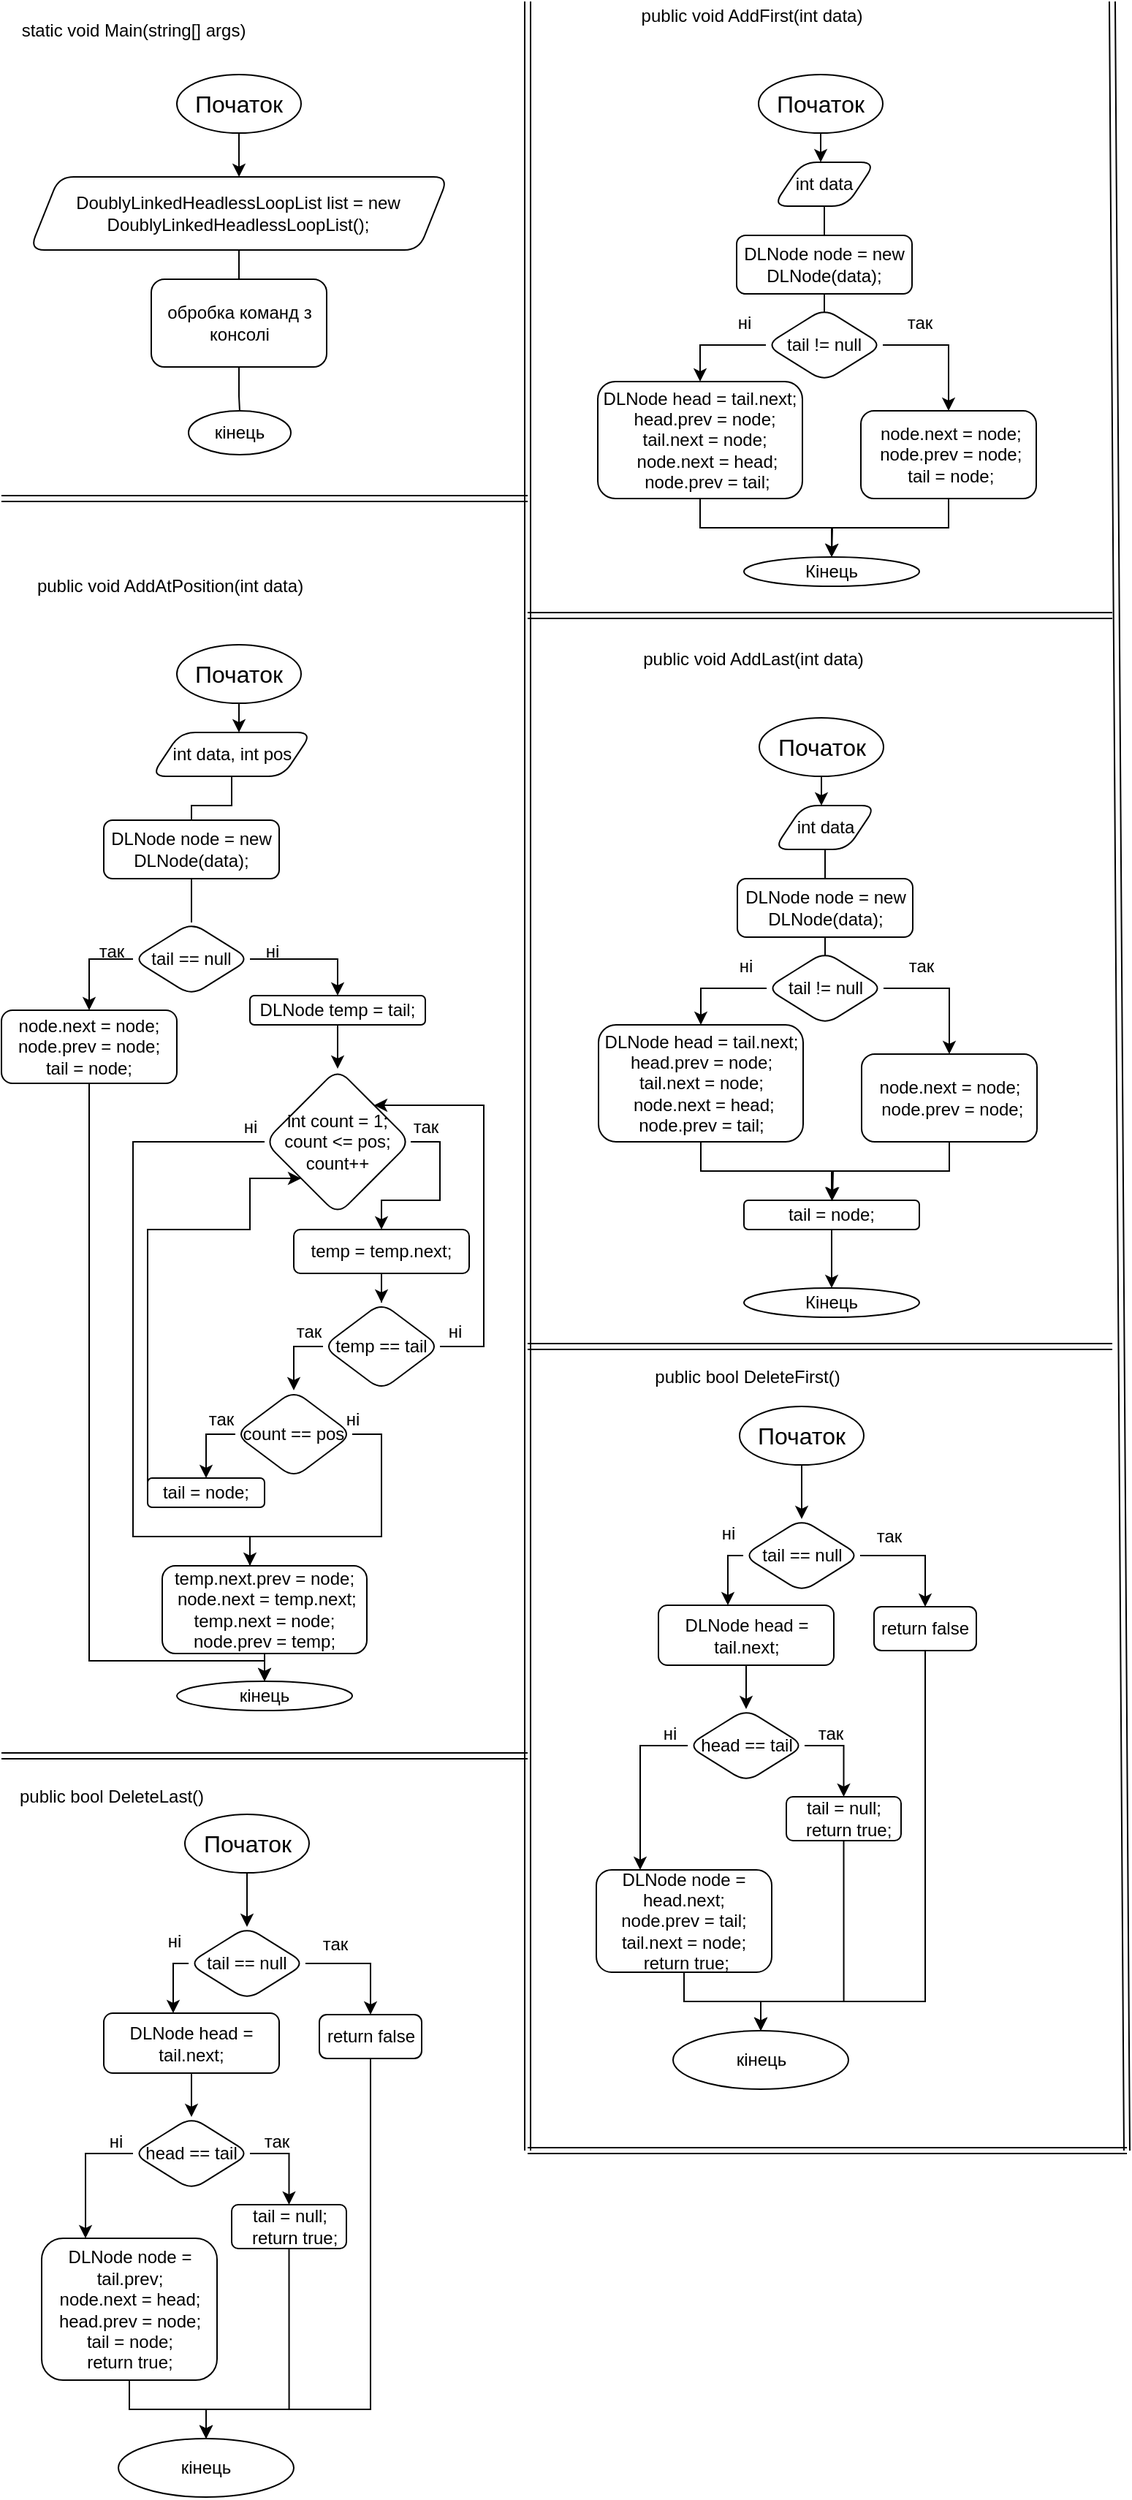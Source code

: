 <mxfile version="15.9.6" type="github">
  <diagram id="cAZcsh5Gasm24qDNnj0R" name="Page-1">
    <mxGraphModel dx="440" dy="569" grid="1" gridSize="10" guides="1" tooltips="1" connect="1" arrows="1" fold="1" page="1" pageScale="1" pageWidth="827" pageHeight="1169" math="0" shadow="0">
      <root>
        <mxCell id="0" />
        <mxCell id="1" parent="0" />
        <mxCell id="zkvn1Yk3bQo1fb0iyatj-9" style="edgeStyle=orthogonalEdgeStyle;rounded=0;orthogonalLoop=1;jettySize=auto;html=1;exitX=0.5;exitY=1;exitDx=0;exitDy=0;" edge="1" parent="1" source="zkvn1Yk3bQo1fb0iyatj-2" target="zkvn1Yk3bQo1fb0iyatj-10">
          <mxGeometry relative="1" as="geometry">
            <mxPoint x="130" y="120" as="targetPoint" />
          </mxGeometry>
        </mxCell>
        <mxCell id="zkvn1Yk3bQo1fb0iyatj-2" value="Початок" style="ellipse;whiteSpace=wrap;html=1;fontSize=16;strokeWidth=1;" vertex="1" parent="1">
          <mxGeometry x="120.0" y="50.0" width="85" height="40" as="geometry" />
        </mxCell>
        <mxCell id="zkvn1Yk3bQo1fb0iyatj-8" value="static void Main(string[] args)" style="text;html=1;align=center;verticalAlign=middle;resizable=0;points=[];autosize=1;strokeColor=none;fillColor=none;" vertex="1" parent="1">
          <mxGeometry x="5" y="10" width="170" height="20" as="geometry" />
        </mxCell>
        <mxCell id="zkvn1Yk3bQo1fb0iyatj-16" style="edgeStyle=orthogonalEdgeStyle;rounded=0;orthogonalLoop=1;jettySize=auto;html=1;exitX=0.5;exitY=1;exitDx=0;exitDy=0;entryX=0.5;entryY=0;entryDx=0;entryDy=0;endArrow=none;endFill=0;" edge="1" parent="1" source="zkvn1Yk3bQo1fb0iyatj-10" target="zkvn1Yk3bQo1fb0iyatj-12">
          <mxGeometry relative="1" as="geometry" />
        </mxCell>
        <mxCell id="zkvn1Yk3bQo1fb0iyatj-10" value="DoublyLinkedHeadlessLoopList list = new DoublyLinkedHeadlessLoopList();" style="shape=parallelogram;perimeter=parallelogramPerimeter;whiteSpace=wrap;html=1;fixedSize=1;rounded=1;" vertex="1" parent="1">
          <mxGeometry x="19.38" y="120" width="286.25" height="50" as="geometry" />
        </mxCell>
        <mxCell id="zkvn1Yk3bQo1fb0iyatj-17" style="edgeStyle=orthogonalEdgeStyle;rounded=0;orthogonalLoop=1;jettySize=auto;html=1;exitX=0.5;exitY=1;exitDx=0;exitDy=0;endArrow=none;endFill=0;" edge="1" parent="1" source="zkvn1Yk3bQo1fb0iyatj-12" target="zkvn1Yk3bQo1fb0iyatj-18">
          <mxGeometry relative="1" as="geometry">
            <mxPoint x="163" y="280" as="targetPoint" />
          </mxGeometry>
        </mxCell>
        <mxCell id="zkvn1Yk3bQo1fb0iyatj-12" value="обробка команд з консолі" style="rounded=1;whiteSpace=wrap;html=1;" vertex="1" parent="1">
          <mxGeometry x="102.5" y="190" width="120" height="60" as="geometry" />
        </mxCell>
        <mxCell id="zkvn1Yk3bQo1fb0iyatj-18" value="кінець" style="ellipse;whiteSpace=wrap;html=1;rounded=1;" vertex="1" parent="1">
          <mxGeometry x="128" y="280" width="70" height="30" as="geometry" />
        </mxCell>
        <mxCell id="zkvn1Yk3bQo1fb0iyatj-19" value="public void AddFirst(int data)" style="text;html=1;align=center;verticalAlign=middle;resizable=0;points=[];autosize=1;strokeColor=none;fillColor=none;" vertex="1" parent="1">
          <mxGeometry x="428" width="170" height="20" as="geometry" />
        </mxCell>
        <mxCell id="zkvn1Yk3bQo1fb0iyatj-22" style="edgeStyle=orthogonalEdgeStyle;rounded=0;orthogonalLoop=1;jettySize=auto;html=1;exitX=0.5;exitY=1;exitDx=0;exitDy=0;fontSize=16;endArrow=classic;endFill=1;" edge="1" source="zkvn1Yk3bQo1fb0iyatj-23" parent="1" target="zkvn1Yk3bQo1fb0iyatj-24">
          <mxGeometry relative="1" as="geometry">
            <mxPoint x="560.5" y="110" as="targetPoint" />
            <Array as="points">
              <mxPoint x="561.0" y="120.0" />
              <mxPoint x="561.0" y="120.0" />
            </Array>
          </mxGeometry>
        </mxCell>
        <mxCell id="zkvn1Yk3bQo1fb0iyatj-23" value="Початок" style="ellipse;whiteSpace=wrap;html=1;fontSize=16;strokeWidth=1;rounded=1;" vertex="1" parent="1">
          <mxGeometry x="518.0" y="50.0" width="85" height="40" as="geometry" />
        </mxCell>
        <mxCell id="zkvn1Yk3bQo1fb0iyatj-25" style="edgeStyle=orthogonalEdgeStyle;rounded=0;orthogonalLoop=1;jettySize=auto;html=1;exitX=0.5;exitY=1;exitDx=0;exitDy=0;endArrow=none;endFill=0;" edge="1" parent="1" source="zkvn1Yk3bQo1fb0iyatj-24" target="zkvn1Yk3bQo1fb0iyatj-26">
          <mxGeometry relative="1" as="geometry">
            <mxPoint x="563" y="160" as="targetPoint" />
          </mxGeometry>
        </mxCell>
        <mxCell id="zkvn1Yk3bQo1fb0iyatj-24" value="int data" style="shape=parallelogram;perimeter=parallelogramPerimeter;whiteSpace=wrap;html=1;fixedSize=1;rounded=1;" vertex="1" parent="1">
          <mxGeometry x="528" y="110" width="70" height="30" as="geometry" />
        </mxCell>
        <mxCell id="zkvn1Yk3bQo1fb0iyatj-27" style="edgeStyle=orthogonalEdgeStyle;rounded=0;orthogonalLoop=1;jettySize=auto;html=1;exitX=0.5;exitY=1;exitDx=0;exitDy=0;endArrow=none;endFill=0;" edge="1" parent="1" source="zkvn1Yk3bQo1fb0iyatj-26">
          <mxGeometry relative="1" as="geometry">
            <mxPoint x="563" y="190" as="targetPoint" />
          </mxGeometry>
        </mxCell>
        <mxCell id="zkvn1Yk3bQo1fb0iyatj-29" style="edgeStyle=orthogonalEdgeStyle;rounded=0;orthogonalLoop=1;jettySize=auto;html=1;exitX=0.5;exitY=1;exitDx=0;exitDy=0;endArrow=none;endFill=0;" edge="1" parent="1" source="zkvn1Yk3bQo1fb0iyatj-26" target="zkvn1Yk3bQo1fb0iyatj-30">
          <mxGeometry relative="1" as="geometry">
            <mxPoint x="563" y="220" as="targetPoint" />
          </mxGeometry>
        </mxCell>
        <mxCell id="zkvn1Yk3bQo1fb0iyatj-26" value="DLNode node = new DLNode(data);" style="rounded=1;whiteSpace=wrap;html=1;" vertex="1" parent="1">
          <mxGeometry x="503" y="160" width="120" height="40" as="geometry" />
        </mxCell>
        <mxCell id="zkvn1Yk3bQo1fb0iyatj-31" style="edgeStyle=orthogonalEdgeStyle;rounded=0;orthogonalLoop=1;jettySize=auto;html=1;exitX=0;exitY=0.5;exitDx=0;exitDy=0;endArrow=classic;endFill=1;" edge="1" parent="1" source="zkvn1Yk3bQo1fb0iyatj-30" target="zkvn1Yk3bQo1fb0iyatj-35">
          <mxGeometry relative="1" as="geometry">
            <mxPoint x="488" y="280" as="targetPoint" />
          </mxGeometry>
        </mxCell>
        <mxCell id="zkvn1Yk3bQo1fb0iyatj-32" style="edgeStyle=orthogonalEdgeStyle;rounded=0;orthogonalLoop=1;jettySize=auto;html=1;exitX=1;exitY=0.5;exitDx=0;exitDy=0;endArrow=classic;endFill=1;" edge="1" parent="1" source="zkvn1Yk3bQo1fb0iyatj-30" target="zkvn1Yk3bQo1fb0iyatj-36">
          <mxGeometry relative="1" as="geometry">
            <mxPoint x="648" y="280" as="targetPoint" />
          </mxGeometry>
        </mxCell>
        <mxCell id="zkvn1Yk3bQo1fb0iyatj-30" value="tail != null" style="rhombus;whiteSpace=wrap;html=1;rounded=1;" vertex="1" parent="1">
          <mxGeometry x="523" y="210" width="80" height="50" as="geometry" />
        </mxCell>
        <mxCell id="zkvn1Yk3bQo1fb0iyatj-33" value="ні" style="text;html=1;align=center;verticalAlign=middle;resizable=0;points=[];autosize=1;strokeColor=none;fillColor=none;" vertex="1" parent="1">
          <mxGeometry x="493" y="210" width="30" height="20" as="geometry" />
        </mxCell>
        <mxCell id="zkvn1Yk3bQo1fb0iyatj-34" value="так" style="text;html=1;align=center;verticalAlign=middle;resizable=0;points=[];autosize=1;strokeColor=none;fillColor=none;" vertex="1" parent="1">
          <mxGeometry x="613" y="210" width="30" height="20" as="geometry" />
        </mxCell>
        <mxCell id="zkvn1Yk3bQo1fb0iyatj-37" style="edgeStyle=orthogonalEdgeStyle;rounded=0;orthogonalLoop=1;jettySize=auto;html=1;exitX=0.5;exitY=1;exitDx=0;exitDy=0;endArrow=classic;endFill=1;" edge="1" parent="1" source="zkvn1Yk3bQo1fb0iyatj-35">
          <mxGeometry relative="1" as="geometry">
            <mxPoint x="568" y="380" as="targetPoint" />
          </mxGeometry>
        </mxCell>
        <mxCell id="zkvn1Yk3bQo1fb0iyatj-35" value="&lt;div&gt;DLNode head = tail.next;&lt;/div&gt;&lt;div&gt;&amp;nbsp; head.prev = node;&lt;/div&gt;&lt;div&gt;&amp;nbsp; tail.next = node;&lt;/div&gt;&lt;div&gt;&amp;nbsp; &amp;nbsp;node.next = head;&lt;/div&gt;&lt;div&gt;&amp;nbsp; &amp;nbsp;node.prev = tail;&lt;/div&gt;" style="rounded=1;whiteSpace=wrap;html=1;" vertex="1" parent="1">
          <mxGeometry x="408" y="260" width="140" height="80" as="geometry" />
        </mxCell>
        <mxCell id="zkvn1Yk3bQo1fb0iyatj-38" style="edgeStyle=orthogonalEdgeStyle;rounded=0;orthogonalLoop=1;jettySize=auto;html=1;exitX=0.5;exitY=1;exitDx=0;exitDy=0;endArrow=classic;endFill=1;" edge="1" parent="1" source="zkvn1Yk3bQo1fb0iyatj-36" target="zkvn1Yk3bQo1fb0iyatj-39">
          <mxGeometry relative="1" as="geometry">
            <mxPoint x="568" y="380" as="targetPoint" />
          </mxGeometry>
        </mxCell>
        <mxCell id="zkvn1Yk3bQo1fb0iyatj-36" value="&lt;div&gt;&amp;nbsp;node.next = node;&lt;/div&gt;&lt;div&gt;&amp;nbsp;node.prev = node;&lt;/div&gt;&lt;div&gt;&amp;nbsp;tail = node;&lt;/div&gt;" style="rounded=1;whiteSpace=wrap;html=1;" vertex="1" parent="1">
          <mxGeometry x="588" y="280" width="120" height="60" as="geometry" />
        </mxCell>
        <mxCell id="zkvn1Yk3bQo1fb0iyatj-39" value="Кінець" style="ellipse;whiteSpace=wrap;html=1;rounded=1;" vertex="1" parent="1">
          <mxGeometry x="508" y="380" width="120" height="20" as="geometry" />
        </mxCell>
        <mxCell id="zkvn1Yk3bQo1fb0iyatj-40" value="public void AddLast(int data)" style="text;html=1;align=center;verticalAlign=middle;resizable=0;points=[];autosize=1;strokeColor=none;fillColor=none;" vertex="1" parent="1">
          <mxGeometry x="428.5" y="440" width="170" height="20" as="geometry" />
        </mxCell>
        <mxCell id="zkvn1Yk3bQo1fb0iyatj-41" style="edgeStyle=orthogonalEdgeStyle;rounded=0;orthogonalLoop=1;jettySize=auto;html=1;exitX=0.5;exitY=1;exitDx=0;exitDy=0;fontSize=16;endArrow=classic;endFill=1;" edge="1" source="zkvn1Yk3bQo1fb0iyatj-42" target="zkvn1Yk3bQo1fb0iyatj-44" parent="1">
          <mxGeometry relative="1" as="geometry">
            <mxPoint x="561.0" y="550" as="targetPoint" />
            <Array as="points">
              <mxPoint x="561.5" y="560.0" />
              <mxPoint x="561.5" y="560.0" />
            </Array>
          </mxGeometry>
        </mxCell>
        <mxCell id="zkvn1Yk3bQo1fb0iyatj-42" value="Початок" style="ellipse;whiteSpace=wrap;html=1;fontSize=16;strokeWidth=1;rounded=1;" vertex="1" parent="1">
          <mxGeometry x="518.5" y="490.0" width="85" height="40" as="geometry" />
        </mxCell>
        <mxCell id="zkvn1Yk3bQo1fb0iyatj-43" style="edgeStyle=orthogonalEdgeStyle;rounded=0;orthogonalLoop=1;jettySize=auto;html=1;exitX=0.5;exitY=1;exitDx=0;exitDy=0;endArrow=none;endFill=0;" edge="1" source="zkvn1Yk3bQo1fb0iyatj-44" target="zkvn1Yk3bQo1fb0iyatj-47" parent="1">
          <mxGeometry relative="1" as="geometry">
            <mxPoint x="563.5" y="600" as="targetPoint" />
          </mxGeometry>
        </mxCell>
        <mxCell id="zkvn1Yk3bQo1fb0iyatj-44" value="int data" style="shape=parallelogram;perimeter=parallelogramPerimeter;whiteSpace=wrap;html=1;fixedSize=1;rounded=1;" vertex="1" parent="1">
          <mxGeometry x="528.5" y="550" width="70" height="30" as="geometry" />
        </mxCell>
        <mxCell id="zkvn1Yk3bQo1fb0iyatj-45" style="edgeStyle=orthogonalEdgeStyle;rounded=0;orthogonalLoop=1;jettySize=auto;html=1;exitX=0.5;exitY=1;exitDx=0;exitDy=0;endArrow=none;endFill=0;" edge="1" source="zkvn1Yk3bQo1fb0iyatj-47" parent="1">
          <mxGeometry relative="1" as="geometry">
            <mxPoint x="563.5" y="630" as="targetPoint" />
          </mxGeometry>
        </mxCell>
        <mxCell id="zkvn1Yk3bQo1fb0iyatj-46" style="edgeStyle=orthogonalEdgeStyle;rounded=0;orthogonalLoop=1;jettySize=auto;html=1;exitX=0.5;exitY=1;exitDx=0;exitDy=0;endArrow=none;endFill=0;" edge="1" source="zkvn1Yk3bQo1fb0iyatj-47" target="zkvn1Yk3bQo1fb0iyatj-50" parent="1">
          <mxGeometry relative="1" as="geometry">
            <mxPoint x="563.5" y="660" as="targetPoint" />
          </mxGeometry>
        </mxCell>
        <mxCell id="zkvn1Yk3bQo1fb0iyatj-47" value="DLNode node = new DLNode(data);" style="rounded=1;whiteSpace=wrap;html=1;" vertex="1" parent="1">
          <mxGeometry x="503.5" y="600" width="120" height="40" as="geometry" />
        </mxCell>
        <mxCell id="zkvn1Yk3bQo1fb0iyatj-48" style="edgeStyle=orthogonalEdgeStyle;rounded=0;orthogonalLoop=1;jettySize=auto;html=1;exitX=0;exitY=0.5;exitDx=0;exitDy=0;endArrow=classic;endFill=1;" edge="1" source="zkvn1Yk3bQo1fb0iyatj-50" target="zkvn1Yk3bQo1fb0iyatj-54" parent="1">
          <mxGeometry relative="1" as="geometry">
            <mxPoint x="488.5" y="720" as="targetPoint" />
          </mxGeometry>
        </mxCell>
        <mxCell id="zkvn1Yk3bQo1fb0iyatj-49" style="edgeStyle=orthogonalEdgeStyle;rounded=0;orthogonalLoop=1;jettySize=auto;html=1;exitX=1;exitY=0.5;exitDx=0;exitDy=0;endArrow=classic;endFill=1;" edge="1" source="zkvn1Yk3bQo1fb0iyatj-50" target="zkvn1Yk3bQo1fb0iyatj-56" parent="1">
          <mxGeometry relative="1" as="geometry">
            <mxPoint x="648.5" y="720" as="targetPoint" />
          </mxGeometry>
        </mxCell>
        <mxCell id="zkvn1Yk3bQo1fb0iyatj-50" value="tail != null" style="rhombus;whiteSpace=wrap;html=1;rounded=1;" vertex="1" parent="1">
          <mxGeometry x="523.5" y="650" width="80" height="50" as="geometry" />
        </mxCell>
        <mxCell id="zkvn1Yk3bQo1fb0iyatj-51" value="ні" style="text;html=1;align=center;verticalAlign=middle;resizable=0;points=[];autosize=1;strokeColor=none;fillColor=none;" vertex="1" parent="1">
          <mxGeometry x="493.5" y="650" width="30" height="20" as="geometry" />
        </mxCell>
        <mxCell id="zkvn1Yk3bQo1fb0iyatj-52" value="так" style="text;html=1;align=center;verticalAlign=middle;resizable=0;points=[];autosize=1;strokeColor=none;fillColor=none;" vertex="1" parent="1">
          <mxGeometry x="613.5" y="650" width="30" height="20" as="geometry" />
        </mxCell>
        <mxCell id="zkvn1Yk3bQo1fb0iyatj-53" style="edgeStyle=orthogonalEdgeStyle;rounded=0;orthogonalLoop=1;jettySize=auto;html=1;exitX=0.5;exitY=1;exitDx=0;exitDy=0;endArrow=classic;endFill=1;" edge="1" source="zkvn1Yk3bQo1fb0iyatj-54" parent="1">
          <mxGeometry relative="1" as="geometry">
            <mxPoint x="568.5" y="820" as="targetPoint" />
          </mxGeometry>
        </mxCell>
        <mxCell id="zkvn1Yk3bQo1fb0iyatj-54" value="&lt;div&gt;DLNode head = tail.next;&lt;/div&gt;&lt;div&gt;head.prev = node;&lt;/div&gt;&lt;div&gt;tail.next = node;&lt;/div&gt;&lt;div&gt;&amp;nbsp;node.next = head;&lt;/div&gt;&lt;div&gt;node.prev = tail;&lt;/div&gt;" style="rounded=1;whiteSpace=wrap;html=1;" vertex="1" parent="1">
          <mxGeometry x="408.5" y="700" width="140" height="80" as="geometry" />
        </mxCell>
        <mxCell id="zkvn1Yk3bQo1fb0iyatj-55" style="edgeStyle=orthogonalEdgeStyle;rounded=0;orthogonalLoop=1;jettySize=auto;html=1;exitX=0.5;exitY=1;exitDx=0;exitDy=0;endArrow=classic;endFill=1;" edge="1" source="zkvn1Yk3bQo1fb0iyatj-56" target="zkvn1Yk3bQo1fb0iyatj-58" parent="1">
          <mxGeometry relative="1" as="geometry">
            <mxPoint x="568.5" y="820.0" as="targetPoint" />
          </mxGeometry>
        </mxCell>
        <mxCell id="zkvn1Yk3bQo1fb0iyatj-56" value="&lt;div&gt;node.next = node;&lt;/div&gt;&lt;div&gt;&amp;nbsp;node.prev = node;&lt;/div&gt;" style="rounded=1;whiteSpace=wrap;html=1;" vertex="1" parent="1">
          <mxGeometry x="588.5" y="720" width="120" height="60" as="geometry" />
        </mxCell>
        <mxCell id="zkvn1Yk3bQo1fb0iyatj-59" style="edgeStyle=orthogonalEdgeStyle;rounded=0;orthogonalLoop=1;jettySize=auto;html=1;exitX=0.5;exitY=1;exitDx=0;exitDy=0;endArrow=classic;endFill=1;" edge="1" parent="1" source="zkvn1Yk3bQo1fb0iyatj-58" target="zkvn1Yk3bQo1fb0iyatj-60">
          <mxGeometry relative="1" as="geometry">
            <mxPoint x="568" y="870.0" as="targetPoint" />
          </mxGeometry>
        </mxCell>
        <mxCell id="zkvn1Yk3bQo1fb0iyatj-58" value="tail = node;" style="rounded=1;whiteSpace=wrap;html=1;" vertex="1" parent="1">
          <mxGeometry x="508" y="820" width="120" height="20" as="geometry" />
        </mxCell>
        <mxCell id="zkvn1Yk3bQo1fb0iyatj-60" value="Кінець" style="ellipse;whiteSpace=wrap;html=1;rounded=1;" vertex="1" parent="1">
          <mxGeometry x="508" y="880" width="120" height="20" as="geometry" />
        </mxCell>
        <mxCell id="zkvn1Yk3bQo1fb0iyatj-65" value="public void AddAtPosition(int data)" style="text;html=1;align=center;verticalAlign=middle;resizable=0;points=[];autosize=1;strokeColor=none;fillColor=none;" vertex="1" parent="1">
          <mxGeometry x="15" y="390" width="200" height="20" as="geometry" />
        </mxCell>
        <mxCell id="zkvn1Yk3bQo1fb0iyatj-66" style="edgeStyle=orthogonalEdgeStyle;rounded=0;orthogonalLoop=1;jettySize=auto;html=1;exitX=0.5;exitY=1;exitDx=0;exitDy=0;fontSize=16;endArrow=classic;endFill=1;" edge="1" source="zkvn1Yk3bQo1fb0iyatj-67" target="zkvn1Yk3bQo1fb0iyatj-69" parent="1">
          <mxGeometry relative="1" as="geometry">
            <mxPoint x="162.5" y="500" as="targetPoint" />
            <Array as="points">
              <mxPoint x="163.0" y="510.0" />
              <mxPoint x="163.0" y="510.0" />
            </Array>
          </mxGeometry>
        </mxCell>
        <mxCell id="zkvn1Yk3bQo1fb0iyatj-67" value="Початок" style="ellipse;whiteSpace=wrap;html=1;fontSize=16;strokeWidth=1;rounded=1;" vertex="1" parent="1">
          <mxGeometry x="120.0" y="440.0" width="85" height="40" as="geometry" />
        </mxCell>
        <mxCell id="zkvn1Yk3bQo1fb0iyatj-68" style="edgeStyle=orthogonalEdgeStyle;rounded=0;orthogonalLoop=1;jettySize=auto;html=1;exitX=0.5;exitY=1;exitDx=0;exitDy=0;endArrow=none;endFill=0;" edge="1" source="zkvn1Yk3bQo1fb0iyatj-69" parent="1" target="zkvn1Yk3bQo1fb0iyatj-72">
          <mxGeometry relative="1" as="geometry">
            <mxPoint x="157.529" y="550.03" as="targetPoint" />
          </mxGeometry>
        </mxCell>
        <mxCell id="zkvn1Yk3bQo1fb0iyatj-69" value="int data, int pos" style="shape=parallelogram;perimeter=parallelogramPerimeter;whiteSpace=wrap;html=1;fixedSize=1;rounded=1;" vertex="1" parent="1">
          <mxGeometry x="102.5" y="500" width="110" height="30" as="geometry" />
        </mxCell>
        <mxCell id="zkvn1Yk3bQo1fb0iyatj-73" style="edgeStyle=orthogonalEdgeStyle;rounded=0;orthogonalLoop=1;jettySize=auto;html=1;exitX=0.5;exitY=1;exitDx=0;exitDy=0;endArrow=none;endFill=0;" edge="1" parent="1" source="zkvn1Yk3bQo1fb0iyatj-72" target="zkvn1Yk3bQo1fb0iyatj-74">
          <mxGeometry relative="1" as="geometry">
            <mxPoint x="130.235" y="630.0" as="targetPoint" />
          </mxGeometry>
        </mxCell>
        <mxCell id="zkvn1Yk3bQo1fb0iyatj-72" value="DLNode node = new DLNode(data);" style="rounded=1;whiteSpace=wrap;html=1;" vertex="1" parent="1">
          <mxGeometry x="70" y="560" width="120" height="40" as="geometry" />
        </mxCell>
        <mxCell id="zkvn1Yk3bQo1fb0iyatj-75" style="edgeStyle=orthogonalEdgeStyle;rounded=0;orthogonalLoop=1;jettySize=auto;html=1;exitX=0;exitY=0.5;exitDx=0;exitDy=0;endArrow=classic;endFill=1;" edge="1" parent="1" source="zkvn1Yk3bQo1fb0iyatj-74" target="zkvn1Yk3bQo1fb0iyatj-79">
          <mxGeometry relative="1" as="geometry">
            <mxPoint x="40" y="700.0" as="targetPoint" />
          </mxGeometry>
        </mxCell>
        <mxCell id="zkvn1Yk3bQo1fb0iyatj-76" style="edgeStyle=orthogonalEdgeStyle;rounded=0;orthogonalLoop=1;jettySize=auto;html=1;exitX=1;exitY=0.5;exitDx=0;exitDy=0;endArrow=classic;endFill=1;" edge="1" parent="1" source="zkvn1Yk3bQo1fb0iyatj-74" target="zkvn1Yk3bQo1fb0iyatj-80">
          <mxGeometry relative="1" as="geometry">
            <mxPoint x="210" y="700.0" as="targetPoint" />
          </mxGeometry>
        </mxCell>
        <mxCell id="zkvn1Yk3bQo1fb0iyatj-74" value="tail == null" style="rhombus;whiteSpace=wrap;html=1;rounded=1;" vertex="1" parent="1">
          <mxGeometry x="90" y="630" width="80" height="50" as="geometry" />
        </mxCell>
        <mxCell id="zkvn1Yk3bQo1fb0iyatj-77" value="ні" style="text;html=1;align=center;verticalAlign=middle;resizable=0;points=[];autosize=1;strokeColor=none;fillColor=none;" vertex="1" parent="1">
          <mxGeometry x="170" y="640" width="30" height="20" as="geometry" />
        </mxCell>
        <mxCell id="zkvn1Yk3bQo1fb0iyatj-78" value="так" style="text;html=1;align=center;verticalAlign=middle;resizable=0;points=[];autosize=1;strokeColor=none;fillColor=none;" vertex="1" parent="1">
          <mxGeometry x="60" y="640" width="30" height="20" as="geometry" />
        </mxCell>
        <mxCell id="zkvn1Yk3bQo1fb0iyatj-105" style="edgeStyle=orthogonalEdgeStyle;rounded=0;orthogonalLoop=1;jettySize=auto;html=1;exitX=0.5;exitY=1;exitDx=0;exitDy=0;entryX=0.5;entryY=0;entryDx=0;entryDy=0;endArrow=classic;endFill=1;" edge="1" parent="1" target="zkvn1Yk3bQo1fb0iyatj-104">
          <mxGeometry relative="1" as="geometry">
            <mxPoint x="60" y="735" as="sourcePoint" />
            <mxPoint x="180" y="1152" as="targetPoint" />
            <Array as="points">
              <mxPoint x="60" y="1135" />
              <mxPoint x="180" y="1135" />
            </Array>
          </mxGeometry>
        </mxCell>
        <mxCell id="zkvn1Yk3bQo1fb0iyatj-79" value="&lt;div&gt;node.next = node;&lt;/div&gt;&lt;div&gt;node.prev = node;&lt;/div&gt;&lt;div&gt;&lt;span&gt;tail = node;&lt;/span&gt;&lt;/div&gt;" style="rounded=1;whiteSpace=wrap;html=1;" vertex="1" parent="1">
          <mxGeometry y="690" width="120" height="50" as="geometry" />
        </mxCell>
        <mxCell id="zkvn1Yk3bQo1fb0iyatj-81" style="edgeStyle=orthogonalEdgeStyle;rounded=0;orthogonalLoop=1;jettySize=auto;html=1;exitX=0.5;exitY=1;exitDx=0;exitDy=0;endArrow=classic;endFill=1;" edge="1" parent="1" source="zkvn1Yk3bQo1fb0iyatj-80" target="zkvn1Yk3bQo1fb0iyatj-82">
          <mxGeometry relative="1" as="geometry">
            <mxPoint x="230.235" y="730.0" as="targetPoint" />
          </mxGeometry>
        </mxCell>
        <mxCell id="zkvn1Yk3bQo1fb0iyatj-80" value="DLNode temp = tail;" style="rounded=1;whiteSpace=wrap;html=1;" vertex="1" parent="1">
          <mxGeometry x="170" y="680" width="120" height="20" as="geometry" />
        </mxCell>
        <mxCell id="zkvn1Yk3bQo1fb0iyatj-84" style="edgeStyle=orthogonalEdgeStyle;rounded=0;orthogonalLoop=1;jettySize=auto;html=1;exitX=1;exitY=0.5;exitDx=0;exitDy=0;endArrow=classic;endFill=1;" edge="1" parent="1" source="zkvn1Yk3bQo1fb0iyatj-82" target="zkvn1Yk3bQo1fb0iyatj-87">
          <mxGeometry relative="1" as="geometry">
            <mxPoint x="310" y="840.0" as="targetPoint" />
            <Array as="points">
              <mxPoint x="300" y="780" />
              <mxPoint x="300" y="820" />
              <mxPoint x="260" y="820" />
            </Array>
          </mxGeometry>
        </mxCell>
        <mxCell id="zkvn1Yk3bQo1fb0iyatj-85" style="edgeStyle=orthogonalEdgeStyle;rounded=0;orthogonalLoop=1;jettySize=auto;html=1;exitX=0;exitY=0.5;exitDx=0;exitDy=0;endArrow=classic;endFill=1;" edge="1" parent="1" source="zkvn1Yk3bQo1fb0iyatj-82">
          <mxGeometry relative="1" as="geometry">
            <mxPoint x="170" y="1080" as="targetPoint" />
            <Array as="points">
              <mxPoint x="90" y="780" />
              <mxPoint x="90" y="1050" />
              <mxPoint x="170" y="1050" />
            </Array>
          </mxGeometry>
        </mxCell>
        <mxCell id="zkvn1Yk3bQo1fb0iyatj-82" value="int count = 1; count &amp;lt;= pos; count++" style="rhombus;whiteSpace=wrap;html=1;rounded=1;arcSize=21;" vertex="1" parent="1">
          <mxGeometry x="180" y="730" width="100" height="100" as="geometry" />
        </mxCell>
        <mxCell id="zkvn1Yk3bQo1fb0iyatj-86" value="так" style="text;html=1;align=center;verticalAlign=middle;resizable=0;points=[];autosize=1;strokeColor=none;fillColor=none;" vertex="1" parent="1">
          <mxGeometry x="275" y="760" width="30" height="20" as="geometry" />
        </mxCell>
        <mxCell id="zkvn1Yk3bQo1fb0iyatj-88" style="edgeStyle=orthogonalEdgeStyle;rounded=0;orthogonalLoop=1;jettySize=auto;html=1;exitX=0.5;exitY=1;exitDx=0;exitDy=0;endArrow=classic;endFill=1;" edge="1" parent="1" source="zkvn1Yk3bQo1fb0iyatj-87" target="zkvn1Yk3bQo1fb0iyatj-89">
          <mxGeometry relative="1" as="geometry">
            <mxPoint x="259.647" y="900.0" as="targetPoint" />
          </mxGeometry>
        </mxCell>
        <mxCell id="zkvn1Yk3bQo1fb0iyatj-87" value="temp = temp.next;" style="rounded=1;whiteSpace=wrap;html=1;" vertex="1" parent="1">
          <mxGeometry x="200" y="840" width="120" height="30" as="geometry" />
        </mxCell>
        <mxCell id="zkvn1Yk3bQo1fb0iyatj-90" style="edgeStyle=orthogonalEdgeStyle;rounded=0;orthogonalLoop=1;jettySize=auto;html=1;exitX=0;exitY=0.5;exitDx=0;exitDy=0;endArrow=classic;endFill=1;" edge="1" parent="1" source="zkvn1Yk3bQo1fb0iyatj-89" target="zkvn1Yk3bQo1fb0iyatj-94">
          <mxGeometry relative="1" as="geometry">
            <mxPoint x="200" y="950.0" as="targetPoint" />
          </mxGeometry>
        </mxCell>
        <mxCell id="zkvn1Yk3bQo1fb0iyatj-91" style="edgeStyle=orthogonalEdgeStyle;rounded=0;orthogonalLoop=1;jettySize=auto;html=1;exitX=1;exitY=0.5;exitDx=0;exitDy=0;endArrow=classic;endFill=1;entryX=1;entryY=0;entryDx=0;entryDy=0;" edge="1" parent="1" source="zkvn1Yk3bQo1fb0iyatj-89" target="zkvn1Yk3bQo1fb0iyatj-82">
          <mxGeometry relative="1" as="geometry">
            <mxPoint x="320" y="950.0" as="targetPoint" />
            <Array as="points">
              <mxPoint x="330" y="920" />
              <mxPoint x="330" y="755" />
            </Array>
          </mxGeometry>
        </mxCell>
        <mxCell id="zkvn1Yk3bQo1fb0iyatj-89" value="temp == tail" style="rhombus;whiteSpace=wrap;html=1;rounded=1;" vertex="1" parent="1">
          <mxGeometry x="220" y="890" width="80" height="60" as="geometry" />
        </mxCell>
        <mxCell id="zkvn1Yk3bQo1fb0iyatj-92" value="так" style="text;html=1;align=center;verticalAlign=middle;resizable=0;points=[];autosize=1;strokeColor=none;fillColor=none;" vertex="1" parent="1">
          <mxGeometry x="195" y="900" width="30" height="20" as="geometry" />
        </mxCell>
        <mxCell id="zkvn1Yk3bQo1fb0iyatj-93" value="ні" style="text;html=1;align=center;verticalAlign=middle;resizable=0;points=[];autosize=1;strokeColor=none;fillColor=none;" vertex="1" parent="1">
          <mxGeometry x="295" y="900" width="30" height="20" as="geometry" />
        </mxCell>
        <mxCell id="zkvn1Yk3bQo1fb0iyatj-95" style="edgeStyle=orthogonalEdgeStyle;rounded=0;orthogonalLoop=1;jettySize=auto;html=1;exitX=0;exitY=0.5;exitDx=0;exitDy=0;endArrow=classic;endFill=1;" edge="1" parent="1" source="zkvn1Yk3bQo1fb0iyatj-94" target="zkvn1Yk3bQo1fb0iyatj-99">
          <mxGeometry relative="1" as="geometry">
            <mxPoint x="140" y="1020.0" as="targetPoint" />
          </mxGeometry>
        </mxCell>
        <mxCell id="zkvn1Yk3bQo1fb0iyatj-96" style="edgeStyle=orthogonalEdgeStyle;rounded=0;orthogonalLoop=1;jettySize=auto;html=1;exitX=1;exitY=0.5;exitDx=0;exitDy=0;endArrow=classic;endFill=1;" edge="1" parent="1" source="zkvn1Yk3bQo1fb0iyatj-94" target="zkvn1Yk3bQo1fb0iyatj-102">
          <mxGeometry relative="1" as="geometry">
            <mxPoint x="170" y="1080" as="targetPoint" />
            <Array as="points">
              <mxPoint x="260" y="980" />
              <mxPoint x="260" y="1050" />
              <mxPoint x="170" y="1050" />
            </Array>
          </mxGeometry>
        </mxCell>
        <mxCell id="zkvn1Yk3bQo1fb0iyatj-94" value="count == pos" style="rhombus;whiteSpace=wrap;html=1;rounded=1;" vertex="1" parent="1">
          <mxGeometry x="160" y="950" width="80" height="60" as="geometry" />
        </mxCell>
        <mxCell id="zkvn1Yk3bQo1fb0iyatj-97" value="так" style="text;html=1;align=center;verticalAlign=middle;resizable=0;points=[];autosize=1;strokeColor=none;fillColor=none;" vertex="1" parent="1">
          <mxGeometry x="135" y="960" width="30" height="20" as="geometry" />
        </mxCell>
        <mxCell id="zkvn1Yk3bQo1fb0iyatj-98" value="ні" style="text;html=1;align=center;verticalAlign=middle;resizable=0;points=[];autosize=1;strokeColor=none;fillColor=none;" vertex="1" parent="1">
          <mxGeometry x="225" y="960" width="30" height="20" as="geometry" />
        </mxCell>
        <mxCell id="zkvn1Yk3bQo1fb0iyatj-101" style="edgeStyle=orthogonalEdgeStyle;rounded=0;orthogonalLoop=1;jettySize=auto;html=1;exitX=0;exitY=0.5;exitDx=0;exitDy=0;endArrow=classic;endFill=1;entryX=0;entryY=1;entryDx=0;entryDy=0;" edge="1" parent="1" source="zkvn1Yk3bQo1fb0iyatj-99" target="zkvn1Yk3bQo1fb0iyatj-82">
          <mxGeometry relative="1" as="geometry">
            <mxPoint x="230" y="710" as="targetPoint" />
            <Array as="points">
              <mxPoint x="100" y="840" />
              <mxPoint x="170" y="840" />
              <mxPoint x="170" y="805" />
            </Array>
          </mxGeometry>
        </mxCell>
        <mxCell id="zkvn1Yk3bQo1fb0iyatj-99" value="tail = node;" style="rounded=1;whiteSpace=wrap;html=1;" vertex="1" parent="1">
          <mxGeometry x="100" y="1010" width="80" height="20" as="geometry" />
        </mxCell>
        <mxCell id="zkvn1Yk3bQo1fb0iyatj-100" value="ні" style="text;html=1;align=center;verticalAlign=middle;resizable=0;points=[];autosize=1;strokeColor=none;fillColor=none;" vertex="1" parent="1">
          <mxGeometry x="155" y="760" width="30" height="20" as="geometry" />
        </mxCell>
        <mxCell id="zkvn1Yk3bQo1fb0iyatj-103" style="edgeStyle=orthogonalEdgeStyle;rounded=0;orthogonalLoop=1;jettySize=auto;html=1;exitX=0.5;exitY=1;exitDx=0;exitDy=0;endArrow=classic;endFill=1;" edge="1" parent="1" source="zkvn1Yk3bQo1fb0iyatj-102" target="zkvn1Yk3bQo1fb0iyatj-104">
          <mxGeometry relative="1" as="geometry">
            <mxPoint x="179.647" y="1150" as="targetPoint" />
          </mxGeometry>
        </mxCell>
        <mxCell id="zkvn1Yk3bQo1fb0iyatj-102" value="&lt;div&gt;temp.next.prev = node;&lt;/div&gt;&lt;div&gt;&amp;nbsp;node.next = temp.next;&lt;/div&gt;&lt;div&gt;temp.next = node;&lt;/div&gt;&lt;div&gt;node.prev = temp;&lt;/div&gt;" style="rounded=1;whiteSpace=wrap;html=1;" vertex="1" parent="1">
          <mxGeometry x="110" y="1070" width="140" height="60" as="geometry" />
        </mxCell>
        <mxCell id="zkvn1Yk3bQo1fb0iyatj-104" value="кінець" style="ellipse;whiteSpace=wrap;html=1;rounded=1;" vertex="1" parent="1">
          <mxGeometry x="120" y="1149" width="120" height="20" as="geometry" />
        </mxCell>
        <mxCell id="zkvn1Yk3bQo1fb0iyatj-106" value="public bool DeleteFirst()" style="text;html=1;align=center;verticalAlign=middle;resizable=0;points=[];autosize=1;strokeColor=none;fillColor=none;" vertex="1" parent="1">
          <mxGeometry x="439.5" y="931" width="140" height="20" as="geometry" />
        </mxCell>
        <mxCell id="zkvn1Yk3bQo1fb0iyatj-109" style="edgeStyle=orthogonalEdgeStyle;rounded=0;orthogonalLoop=1;jettySize=auto;html=1;exitX=0.5;exitY=1;exitDx=0;exitDy=0;endArrow=classic;endFill=1;" edge="1" parent="1" source="zkvn1Yk3bQo1fb0iyatj-108" target="zkvn1Yk3bQo1fb0iyatj-118">
          <mxGeometry relative="1" as="geometry">
            <mxPoint x="548" y="1021" as="targetPoint" />
          </mxGeometry>
        </mxCell>
        <mxCell id="zkvn1Yk3bQo1fb0iyatj-108" value="Початок" style="ellipse;whiteSpace=wrap;html=1;fontSize=16;strokeWidth=1;rounded=1;" vertex="1" parent="1">
          <mxGeometry x="505.0" y="961.0" width="85" height="40" as="geometry" />
        </mxCell>
        <mxCell id="zkvn1Yk3bQo1fb0iyatj-110" value="" style="shape=link;html=1;rounded=0;endArrow=classic;endFill=1;" edge="1" parent="1">
          <mxGeometry width="100" relative="1" as="geometry">
            <mxPoint y="340" as="sourcePoint" />
            <mxPoint x="360" y="340" as="targetPoint" />
          </mxGeometry>
        </mxCell>
        <mxCell id="zkvn1Yk3bQo1fb0iyatj-111" value="" style="shape=link;html=1;rounded=0;endArrow=classic;endFill=1;" edge="1" parent="1">
          <mxGeometry width="100" relative="1" as="geometry">
            <mxPoint x="360" as="sourcePoint" />
            <mxPoint x="360" y="1470" as="targetPoint" />
          </mxGeometry>
        </mxCell>
        <mxCell id="zkvn1Yk3bQo1fb0iyatj-112" value="" style="shape=link;html=1;rounded=0;endArrow=classic;endFill=1;" edge="1" parent="1">
          <mxGeometry width="100" relative="1" as="geometry">
            <mxPoint y="1200" as="sourcePoint" />
            <mxPoint x="360" y="1200" as="targetPoint" />
          </mxGeometry>
        </mxCell>
        <mxCell id="zkvn1Yk3bQo1fb0iyatj-115" value="" style="shape=link;html=1;rounded=0;endArrow=classic;endFill=1;" edge="1" parent="1">
          <mxGeometry width="100" relative="1" as="geometry">
            <mxPoint x="360" y="920" as="sourcePoint" />
            <mxPoint x="760" y="920" as="targetPoint" />
          </mxGeometry>
        </mxCell>
        <mxCell id="zkvn1Yk3bQo1fb0iyatj-116" value="" style="shape=link;html=1;rounded=0;endArrow=classic;endFill=1;" edge="1" parent="1">
          <mxGeometry width="100" relative="1" as="geometry">
            <mxPoint x="360" y="420" as="sourcePoint" />
            <mxPoint x="760" y="420" as="targetPoint" />
          </mxGeometry>
        </mxCell>
        <mxCell id="zkvn1Yk3bQo1fb0iyatj-117" value="" style="shape=link;html=1;rounded=0;endArrow=classic;endFill=1;" edge="1" parent="1">
          <mxGeometry width="100" relative="1" as="geometry">
            <mxPoint x="760" as="sourcePoint" />
            <mxPoint x="770" y="1470" as="targetPoint" />
          </mxGeometry>
        </mxCell>
        <mxCell id="zkvn1Yk3bQo1fb0iyatj-120" style="edgeStyle=orthogonalEdgeStyle;rounded=0;orthogonalLoop=1;jettySize=auto;html=1;exitX=1;exitY=0.5;exitDx=0;exitDy=0;endArrow=classic;endFill=1;" edge="1" parent="1" source="zkvn1Yk3bQo1fb0iyatj-118" target="zkvn1Yk3bQo1fb0iyatj-123">
          <mxGeometry relative="1" as="geometry">
            <mxPoint x="617" y="1098" as="targetPoint" />
          </mxGeometry>
        </mxCell>
        <mxCell id="zkvn1Yk3bQo1fb0iyatj-125" style="edgeStyle=orthogonalEdgeStyle;rounded=0;orthogonalLoop=1;jettySize=auto;html=1;exitX=0;exitY=0.5;exitDx=0;exitDy=0;endArrow=classic;endFill=1;" edge="1" parent="1" source="zkvn1Yk3bQo1fb0iyatj-118" target="zkvn1Yk3bQo1fb0iyatj-126">
          <mxGeometry relative="1" as="geometry">
            <mxPoint x="487" y="1098" as="targetPoint" />
            <Array as="points">
              <mxPoint x="497" y="1063" />
            </Array>
          </mxGeometry>
        </mxCell>
        <mxCell id="zkvn1Yk3bQo1fb0iyatj-118" value="tail == null" style="rhombus;whiteSpace=wrap;html=1;rounded=1;" vertex="1" parent="1">
          <mxGeometry x="507.5" y="1038" width="80" height="50" as="geometry" />
        </mxCell>
        <mxCell id="zkvn1Yk3bQo1fb0iyatj-121" value="ні" style="text;html=1;align=center;verticalAlign=middle;resizable=0;points=[];autosize=1;strokeColor=none;fillColor=none;" vertex="1" parent="1">
          <mxGeometry x="482" y="1038" width="30" height="20" as="geometry" />
        </mxCell>
        <mxCell id="zkvn1Yk3bQo1fb0iyatj-122" value="так" style="text;html=1;align=center;verticalAlign=middle;resizable=0;points=[];autosize=1;strokeColor=none;fillColor=none;" vertex="1" parent="1">
          <mxGeometry x="592" y="1040" width="30" height="20" as="geometry" />
        </mxCell>
        <mxCell id="zkvn1Yk3bQo1fb0iyatj-138" style="edgeStyle=orthogonalEdgeStyle;rounded=0;orthogonalLoop=1;jettySize=auto;html=1;exitX=0.5;exitY=1;exitDx=0;exitDy=0;entryX=0.5;entryY=0;entryDx=0;entryDy=0;endArrow=classic;endFill=1;" edge="1" parent="1" source="zkvn1Yk3bQo1fb0iyatj-123" target="zkvn1Yk3bQo1fb0iyatj-137">
          <mxGeometry relative="1" as="geometry">
            <Array as="points">
              <mxPoint x="632" y="1368" />
              <mxPoint x="520" y="1368" />
            </Array>
          </mxGeometry>
        </mxCell>
        <mxCell id="zkvn1Yk3bQo1fb0iyatj-123" value="return false" style="rounded=1;whiteSpace=wrap;html=1;arcSize=17;" vertex="1" parent="1">
          <mxGeometry x="597" y="1098" width="70" height="30" as="geometry" />
        </mxCell>
        <mxCell id="zkvn1Yk3bQo1fb0iyatj-127" style="edgeStyle=orthogonalEdgeStyle;rounded=0;orthogonalLoop=1;jettySize=auto;html=1;exitX=0.5;exitY=1;exitDx=0;exitDy=0;endArrow=classic;endFill=1;" edge="1" parent="1" source="zkvn1Yk3bQo1fb0iyatj-126" target="zkvn1Yk3bQo1fb0iyatj-128">
          <mxGeometry relative="1" as="geometry">
            <mxPoint x="517" y="1168" as="targetPoint" />
          </mxGeometry>
        </mxCell>
        <mxCell id="zkvn1Yk3bQo1fb0iyatj-126" value="DLNode head = tail.next;" style="rounded=1;whiteSpace=wrap;html=1;" vertex="1" parent="1">
          <mxGeometry x="449.5" y="1097" width="120" height="41" as="geometry" />
        </mxCell>
        <mxCell id="zkvn1Yk3bQo1fb0iyatj-129" style="edgeStyle=orthogonalEdgeStyle;rounded=0;orthogonalLoop=1;jettySize=auto;html=1;exitX=0;exitY=0.5;exitDx=0;exitDy=0;endArrow=classic;endFill=1;" edge="1" parent="1" source="zkvn1Yk3bQo1fb0iyatj-128" target="zkvn1Yk3bQo1fb0iyatj-134">
          <mxGeometry relative="1" as="geometry">
            <mxPoint x="497" y="1248" as="targetPoint" />
            <Array as="points">
              <mxPoint x="437" y="1193" />
            </Array>
          </mxGeometry>
        </mxCell>
        <mxCell id="zkvn1Yk3bQo1fb0iyatj-130" style="edgeStyle=orthogonalEdgeStyle;rounded=0;orthogonalLoop=1;jettySize=auto;html=1;exitX=1;exitY=0.5;exitDx=0;exitDy=0;endArrow=classic;endFill=1;" edge="1" parent="1" source="zkvn1Yk3bQo1fb0iyatj-128" target="zkvn1Yk3bQo1fb0iyatj-133">
          <mxGeometry relative="1" as="geometry">
            <mxPoint x="587" y="1238" as="targetPoint" />
          </mxGeometry>
        </mxCell>
        <mxCell id="zkvn1Yk3bQo1fb0iyatj-128" value="head == tail" style="rhombus;whiteSpace=wrap;html=1;rounded=1;" vertex="1" parent="1">
          <mxGeometry x="469.5" y="1168" width="80" height="50" as="geometry" />
        </mxCell>
        <mxCell id="zkvn1Yk3bQo1fb0iyatj-131" value="ні" style="text;html=1;align=center;verticalAlign=middle;resizable=0;points=[];autosize=1;strokeColor=none;fillColor=none;" vertex="1" parent="1">
          <mxGeometry x="442" y="1175" width="30" height="20" as="geometry" />
        </mxCell>
        <mxCell id="zkvn1Yk3bQo1fb0iyatj-132" value="так" style="text;html=1;align=center;verticalAlign=middle;resizable=0;points=[];autosize=1;strokeColor=none;fillColor=none;" vertex="1" parent="1">
          <mxGeometry x="552" y="1175" width="30" height="20" as="geometry" />
        </mxCell>
        <mxCell id="zkvn1Yk3bQo1fb0iyatj-135" style="edgeStyle=orthogonalEdgeStyle;rounded=0;orthogonalLoop=1;jettySize=auto;html=1;exitX=0.5;exitY=1;exitDx=0;exitDy=0;entryX=0.5;entryY=0;entryDx=0;entryDy=0;endArrow=classic;endFill=1;" edge="1" parent="1" target="zkvn1Yk3bQo1fb0iyatj-137">
          <mxGeometry relative="1" as="geometry">
            <mxPoint x="576.25" y="1256.0" as="sourcePoint" />
            <mxPoint x="519.5" y="1386.0" as="targetPoint" />
            <Array as="points">
              <mxPoint x="576" y="1368" />
              <mxPoint x="520" y="1368" />
            </Array>
          </mxGeometry>
        </mxCell>
        <mxCell id="zkvn1Yk3bQo1fb0iyatj-133" value="&lt;div&gt;tail = null;&lt;/div&gt;&lt;div&gt;&amp;nbsp; return true;&lt;/div&gt;" style="rounded=1;whiteSpace=wrap;html=1;" vertex="1" parent="1">
          <mxGeometry x="537" y="1228" width="78.5" height="30" as="geometry" />
        </mxCell>
        <mxCell id="zkvn1Yk3bQo1fb0iyatj-136" style="edgeStyle=orthogonalEdgeStyle;rounded=0;orthogonalLoop=1;jettySize=auto;html=1;exitX=0.5;exitY=1;exitDx=0;exitDy=0;endArrow=classic;endFill=1;" edge="1" parent="1" source="zkvn1Yk3bQo1fb0iyatj-134" target="zkvn1Yk3bQo1fb0iyatj-137">
          <mxGeometry relative="1" as="geometry">
            <mxPoint x="517" y="1378" as="targetPoint" />
          </mxGeometry>
        </mxCell>
        <mxCell id="zkvn1Yk3bQo1fb0iyatj-134" value="&lt;div&gt;DLNode node = head.next;&lt;/div&gt;&lt;div&gt;&lt;span&gt;node.prev = tail;&lt;/span&gt;&lt;/div&gt;&lt;div&gt;tail.next = node;&lt;/div&gt;&lt;div&gt;&lt;span&gt;&amp;nbsp;return true;&lt;/span&gt;&lt;/div&gt;" style="rounded=1;whiteSpace=wrap;html=1;" vertex="1" parent="1">
          <mxGeometry x="407" y="1278" width="120" height="70" as="geometry" />
        </mxCell>
        <mxCell id="zkvn1Yk3bQo1fb0iyatj-137" value="кінець" style="ellipse;whiteSpace=wrap;html=1;rounded=1;" vertex="1" parent="1">
          <mxGeometry x="459.5" y="1388" width="120" height="40" as="geometry" />
        </mxCell>
        <mxCell id="zkvn1Yk3bQo1fb0iyatj-139" value="" style="shape=link;html=1;rounded=0;endArrow=classic;endFill=1;" edge="1" parent="1">
          <mxGeometry width="100" relative="1" as="geometry">
            <mxPoint x="360" y="1470" as="sourcePoint" />
            <mxPoint x="770" y="1470" as="targetPoint" />
          </mxGeometry>
        </mxCell>
        <mxCell id="zkvn1Yk3bQo1fb0iyatj-141" value="public bool DeleteLast()" style="text;html=1;align=center;verticalAlign=middle;resizable=0;points=[];autosize=1;strokeColor=none;fillColor=none;" vertex="1" parent="1">
          <mxGeometry x="5" y="1218" width="140" height="20" as="geometry" />
        </mxCell>
        <mxCell id="zkvn1Yk3bQo1fb0iyatj-142" style="edgeStyle=orthogonalEdgeStyle;rounded=0;orthogonalLoop=1;jettySize=auto;html=1;exitX=0.5;exitY=1;exitDx=0;exitDy=0;endArrow=classic;endFill=1;" edge="1" parent="1" source="zkvn1Yk3bQo1fb0iyatj-143" target="zkvn1Yk3bQo1fb0iyatj-146">
          <mxGeometry relative="1" as="geometry">
            <mxPoint x="168.5" y="1300" as="targetPoint" />
          </mxGeometry>
        </mxCell>
        <mxCell id="zkvn1Yk3bQo1fb0iyatj-143" value="Початок" style="ellipse;whiteSpace=wrap;html=1;fontSize=16;strokeWidth=1;rounded=1;" vertex="1" parent="1">
          <mxGeometry x="125.5" y="1240" width="85" height="40" as="geometry" />
        </mxCell>
        <mxCell id="zkvn1Yk3bQo1fb0iyatj-144" style="edgeStyle=orthogonalEdgeStyle;rounded=0;orthogonalLoop=1;jettySize=auto;html=1;exitX=1;exitY=0.5;exitDx=0;exitDy=0;endArrow=classic;endFill=1;" edge="1" parent="1" source="zkvn1Yk3bQo1fb0iyatj-146" target="zkvn1Yk3bQo1fb0iyatj-150">
          <mxGeometry relative="1" as="geometry">
            <mxPoint x="237.5" y="1377" as="targetPoint" />
          </mxGeometry>
        </mxCell>
        <mxCell id="zkvn1Yk3bQo1fb0iyatj-145" style="edgeStyle=orthogonalEdgeStyle;rounded=0;orthogonalLoop=1;jettySize=auto;html=1;exitX=0;exitY=0.5;exitDx=0;exitDy=0;endArrow=classic;endFill=1;" edge="1" parent="1" source="zkvn1Yk3bQo1fb0iyatj-146" target="zkvn1Yk3bQo1fb0iyatj-152">
          <mxGeometry relative="1" as="geometry">
            <mxPoint x="107.5" y="1377" as="targetPoint" />
            <Array as="points">
              <mxPoint x="117.5" y="1342" />
            </Array>
          </mxGeometry>
        </mxCell>
        <mxCell id="zkvn1Yk3bQo1fb0iyatj-146" value="tail == null" style="rhombus;whiteSpace=wrap;html=1;rounded=1;" vertex="1" parent="1">
          <mxGeometry x="128" y="1317" width="80" height="50" as="geometry" />
        </mxCell>
        <mxCell id="zkvn1Yk3bQo1fb0iyatj-147" value="ні" style="text;html=1;align=center;verticalAlign=middle;resizable=0;points=[];autosize=1;strokeColor=none;fillColor=none;" vertex="1" parent="1">
          <mxGeometry x="102.5" y="1317" width="30" height="20" as="geometry" />
        </mxCell>
        <mxCell id="zkvn1Yk3bQo1fb0iyatj-148" value="так" style="text;html=1;align=center;verticalAlign=middle;resizable=0;points=[];autosize=1;strokeColor=none;fillColor=none;" vertex="1" parent="1">
          <mxGeometry x="212.5" y="1319" width="30" height="20" as="geometry" />
        </mxCell>
        <mxCell id="zkvn1Yk3bQo1fb0iyatj-149" style="edgeStyle=orthogonalEdgeStyle;rounded=0;orthogonalLoop=1;jettySize=auto;html=1;exitX=0.5;exitY=1;exitDx=0;exitDy=0;entryX=0.5;entryY=0;entryDx=0;entryDy=0;endArrow=classic;endFill=1;" edge="1" parent="1" source="zkvn1Yk3bQo1fb0iyatj-150" target="zkvn1Yk3bQo1fb0iyatj-162">
          <mxGeometry relative="1" as="geometry">
            <Array as="points">
              <mxPoint x="252.5" y="1647" />
              <mxPoint x="140.5" y="1647" />
            </Array>
          </mxGeometry>
        </mxCell>
        <mxCell id="zkvn1Yk3bQo1fb0iyatj-150" value="return false" style="rounded=1;whiteSpace=wrap;html=1;arcSize=17;" vertex="1" parent="1">
          <mxGeometry x="217.5" y="1377" width="70" height="30" as="geometry" />
        </mxCell>
        <mxCell id="zkvn1Yk3bQo1fb0iyatj-151" style="edgeStyle=orthogonalEdgeStyle;rounded=0;orthogonalLoop=1;jettySize=auto;html=1;exitX=0.5;exitY=1;exitDx=0;exitDy=0;endArrow=classic;endFill=1;" edge="1" parent="1" source="zkvn1Yk3bQo1fb0iyatj-152" target="zkvn1Yk3bQo1fb0iyatj-155">
          <mxGeometry relative="1" as="geometry">
            <mxPoint x="137.5" y="1447" as="targetPoint" />
          </mxGeometry>
        </mxCell>
        <mxCell id="zkvn1Yk3bQo1fb0iyatj-152" value="DLNode head = tail.next;" style="rounded=1;whiteSpace=wrap;html=1;" vertex="1" parent="1">
          <mxGeometry x="70" y="1376" width="120" height="41" as="geometry" />
        </mxCell>
        <mxCell id="zkvn1Yk3bQo1fb0iyatj-153" style="edgeStyle=orthogonalEdgeStyle;rounded=0;orthogonalLoop=1;jettySize=auto;html=1;exitX=0;exitY=0.5;exitDx=0;exitDy=0;endArrow=classic;endFill=1;" edge="1" parent="1" source="zkvn1Yk3bQo1fb0iyatj-155" target="zkvn1Yk3bQo1fb0iyatj-161">
          <mxGeometry relative="1" as="geometry">
            <mxPoint x="117.5" y="1527" as="targetPoint" />
            <Array as="points">
              <mxPoint x="57.5" y="1472" />
            </Array>
          </mxGeometry>
        </mxCell>
        <mxCell id="zkvn1Yk3bQo1fb0iyatj-154" style="edgeStyle=orthogonalEdgeStyle;rounded=0;orthogonalLoop=1;jettySize=auto;html=1;exitX=1;exitY=0.5;exitDx=0;exitDy=0;endArrow=classic;endFill=1;" edge="1" parent="1" source="zkvn1Yk3bQo1fb0iyatj-155" target="zkvn1Yk3bQo1fb0iyatj-159">
          <mxGeometry relative="1" as="geometry">
            <mxPoint x="207.5" y="1517" as="targetPoint" />
          </mxGeometry>
        </mxCell>
        <mxCell id="zkvn1Yk3bQo1fb0iyatj-155" value="head == tail" style="rhombus;whiteSpace=wrap;html=1;rounded=1;" vertex="1" parent="1">
          <mxGeometry x="90" y="1447" width="80" height="50" as="geometry" />
        </mxCell>
        <mxCell id="zkvn1Yk3bQo1fb0iyatj-156" value="ні" style="text;html=1;align=center;verticalAlign=middle;resizable=0;points=[];autosize=1;strokeColor=none;fillColor=none;" vertex="1" parent="1">
          <mxGeometry x="62.5" y="1454" width="30" height="20" as="geometry" />
        </mxCell>
        <mxCell id="zkvn1Yk3bQo1fb0iyatj-157" value="так" style="text;html=1;align=center;verticalAlign=middle;resizable=0;points=[];autosize=1;strokeColor=none;fillColor=none;" vertex="1" parent="1">
          <mxGeometry x="172.5" y="1454" width="30" height="20" as="geometry" />
        </mxCell>
        <mxCell id="zkvn1Yk3bQo1fb0iyatj-158" style="edgeStyle=orthogonalEdgeStyle;rounded=0;orthogonalLoop=1;jettySize=auto;html=1;exitX=0.5;exitY=1;exitDx=0;exitDy=0;entryX=0.5;entryY=0;entryDx=0;entryDy=0;endArrow=classic;endFill=1;" edge="1" parent="1" target="zkvn1Yk3bQo1fb0iyatj-162">
          <mxGeometry relative="1" as="geometry">
            <Array as="points">
              <mxPoint x="197" y="1647" />
              <mxPoint x="140" y="1647" />
            </Array>
            <mxPoint x="196.75" y="1534" as="sourcePoint" />
            <mxPoint x="140" y="1664" as="targetPoint" />
          </mxGeometry>
        </mxCell>
        <mxCell id="zkvn1Yk3bQo1fb0iyatj-159" value="&lt;div&gt;tail = null;&lt;/div&gt;&lt;div&gt;&amp;nbsp; return true;&lt;/div&gt;" style="rounded=1;whiteSpace=wrap;html=1;" vertex="1" parent="1">
          <mxGeometry x="157.5" y="1507" width="78.5" height="30" as="geometry" />
        </mxCell>
        <mxCell id="zkvn1Yk3bQo1fb0iyatj-160" style="edgeStyle=orthogonalEdgeStyle;rounded=0;orthogonalLoop=1;jettySize=auto;html=1;exitX=0.5;exitY=1;exitDx=0;exitDy=0;endArrow=classic;endFill=1;" edge="1" parent="1" source="zkvn1Yk3bQo1fb0iyatj-161" target="zkvn1Yk3bQo1fb0iyatj-162">
          <mxGeometry relative="1" as="geometry">
            <mxPoint x="137.5" y="1657" as="targetPoint" />
          </mxGeometry>
        </mxCell>
        <mxCell id="zkvn1Yk3bQo1fb0iyatj-161" value="&lt;div&gt;DLNode node = tail.prev;&lt;/div&gt;&lt;div&gt;node.next = head;&lt;/div&gt;&lt;div&gt;head.prev = node;&lt;/div&gt;&lt;div&gt;tail = node;&lt;/div&gt;&lt;div&gt;return true;&lt;/div&gt;" style="rounded=1;whiteSpace=wrap;html=1;" vertex="1" parent="1">
          <mxGeometry x="27.5" y="1530" width="120" height="97" as="geometry" />
        </mxCell>
        <mxCell id="zkvn1Yk3bQo1fb0iyatj-162" value="кінець" style="ellipse;whiteSpace=wrap;html=1;rounded=1;" vertex="1" parent="1">
          <mxGeometry x="80" y="1667" width="120" height="40" as="geometry" />
        </mxCell>
      </root>
    </mxGraphModel>
  </diagram>
</mxfile>
